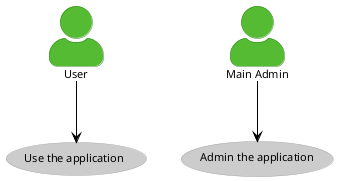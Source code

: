 ' Do not edit
' Theme Gallery
' autogenerated by script
'
@startuml
!theme reddress-lightgreen
skinparam actorStyle awesome
:User: --> (Use)
"Main Admin" as Admin
"Use the application" as (Use)
Admin --> (Admin the application)
@enduml
